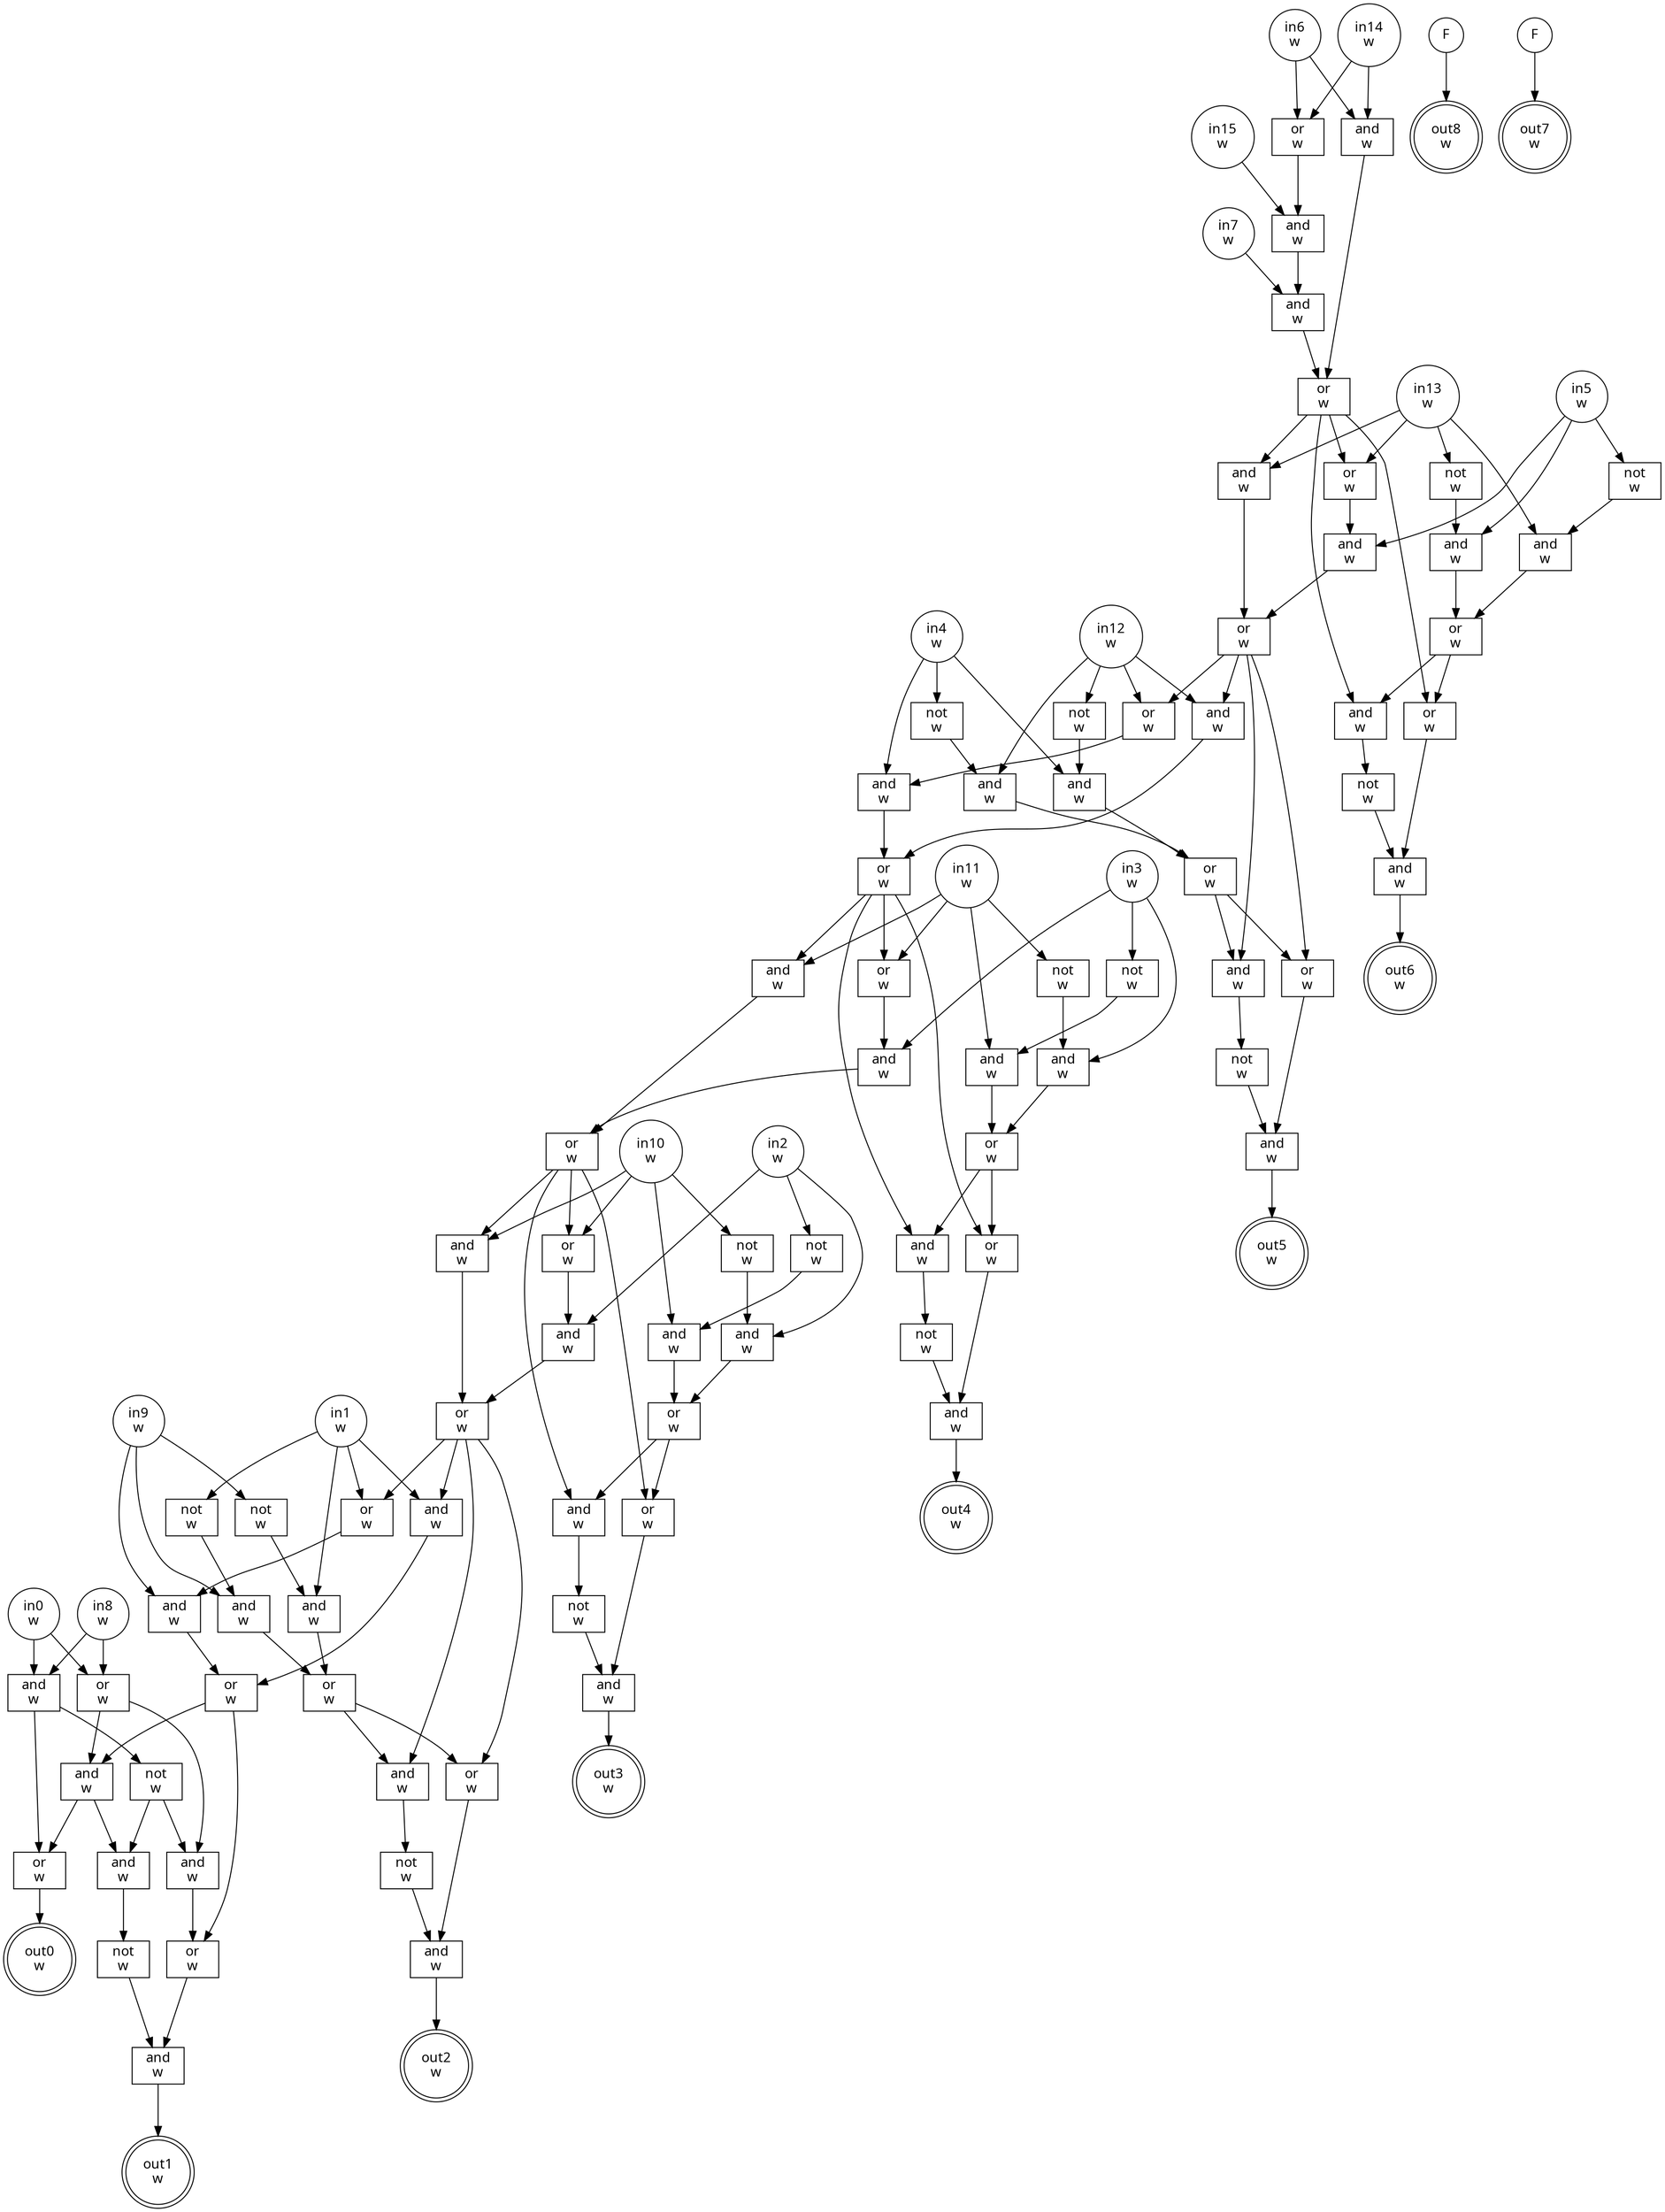 digraph circuit{
	node [style = filled, fillcolor = white,shape=rect, fontname=geneva]
	g0 [label="in0\nw",shape=circle,fillcolor=white]
	g1 [label="in1\nw",shape=circle,fillcolor=white]
	g2 [label="in2\nw",shape=circle,fillcolor=white]
	g3 [label="in3\nw",shape=circle,fillcolor=white]
	g4 [label="in4\nw",shape=circle,fillcolor=white]
	g5 [label="in5\nw",shape=circle,fillcolor=white]
	g6 [label="in6\nw",shape=circle,fillcolor=white]
	g7 [label="in7\nw",shape=circle,fillcolor=white]
	g8 [label="in8\nw",shape=circle,fillcolor=white]
	g9 [label="in9\nw",shape=circle,fillcolor=white]
	g10 [label="in10\nw",shape=circle,fillcolor=white]
	g11 [label="in11\nw",shape=circle,fillcolor=white]
	g12 [label="in12\nw",shape=circle,fillcolor=white]
	g13 [label="in13\nw",shape=circle,fillcolor=white]
	g14 [label="in14\nw",shape=circle,fillcolor=white]
	g15 [label="in15\nw",shape=circle,fillcolor=white]
	g16 [label="F",shape=circle,fillcolor=white]
	g17 [label="F",shape=circle,fillcolor=white]
	g18 [label="not\nw",fillcolor=white]
	g19 [label="not\nw",fillcolor=white]
	g20 [label="not\nw",fillcolor=white]
	g21 [label="not\nw",fillcolor=white]
	g22 [label="not\nw",fillcolor=white]
	g23 [label="or\nw",fillcolor=white]
	g24 [label="and\nw",fillcolor=white]
	g25 [label="and\nw",fillcolor=white]
	g26 [label="and\nw",fillcolor=white]
	g27 [label="or\nw",fillcolor=white]
	g28 [label="or\nw",fillcolor=white]
	g29 [label="and\nw",fillcolor=white]
	g30 [label="and\nw",fillcolor=white]
	g31 [label="and\nw",fillcolor=white]
	g32 [label="or\nw",fillcolor=white]
	g33 [label="or\nw",fillcolor=white]
	g34 [label="and\nw",fillcolor=white]
	g35 [label="not\nw",fillcolor=white]
	g36 [label="and\nw",fillcolor=white]
	g37 [label="or\nw",fillcolor=white]
	g38 [label="and\nw",fillcolor=white]
	g39 [label="not\nw",fillcolor=white]
	g40 [label="or\nw",fillcolor=white]
	g41 [label="and\nw",fillcolor=white]
	g42 [label="and\nw",fillcolor=white]
	g43 [label="and\nw",fillcolor=white]
	g44 [label="or\nw",fillcolor=white]
	g45 [label="or\nw",fillcolor=white]
	g46 [label="and\nw",fillcolor=white]
	g47 [label="not\nw",fillcolor=white]
	g48 [label="and\nw",fillcolor=white]
	g49 [label="or\nw",fillcolor=white]
	g50 [label="and\nw",fillcolor=white]
	g51 [label="not\nw",fillcolor=white]
	g52 [label="or\nw",fillcolor=white]
	g53 [label="and\nw",fillcolor=white]
	g54 [label="and\nw",fillcolor=white]
	g55 [label="and\nw",fillcolor=white]
	g56 [label="or\nw",fillcolor=white]
	g57 [label="or\nw",fillcolor=white]
	g58 [label="and\nw",fillcolor=white]
	g59 [label="not\nw",fillcolor=white]
	g60 [label="and\nw",fillcolor=white]
	g61 [label="or\nw",fillcolor=white]
	g62 [label="and\nw",fillcolor=white]
	g63 [label="not\nw",fillcolor=white]
	g64 [label="or\nw",fillcolor=white]
	g65 [label="and\nw",fillcolor=white]
	g66 [label="and\nw",fillcolor=white]
	g67 [label="and\nw",fillcolor=white]
	g68 [label="or\nw",fillcolor=white]
	g69 [label="not\nw",fillcolor=white]
	g70 [label="and\nw",fillcolor=white]
	g71 [label="or\nw",fillcolor=white]
	g72 [label="and\nw",fillcolor=white]
	g73 [label="not\nw",fillcolor=white]
	g74 [label="or\nw",fillcolor=white]
	g75 [label="and\nw",fillcolor=white]
	g76 [label="and\nw",fillcolor=white]
	g77 [label="or\nw",fillcolor=white]
	g78 [label="and\nw",fillcolor=white]
	g79 [label="and\nw",fillcolor=white]
	g80 [label="or\nw",fillcolor=white]
	g81 [label="not\nw",fillcolor=white]
	g82 [label="and\nw",fillcolor=white]
	g83 [label="or\nw",fillcolor=white]
	g84 [label="and\nw",fillcolor=white]
	g85 [label="not\nw",fillcolor=white]
	g86 [label="or\nw",fillcolor=white]
	g87 [label="and\nw",fillcolor=white]
	g88 [label="and\nw",fillcolor=white]
	g89 [label="not\nw",fillcolor=white]
	g90 [label="or\nw",fillcolor=white]
	g91 [label="and\nw",fillcolor=white]
	g92 [label="or\nw",fillcolor=white]
	g93 [label="and\nw",fillcolor=white]
	g94 [label="and\nw",fillcolor=white]
	g95 [label="not\nw",fillcolor=white]
	g96 [label="and\nw",fillcolor=white]
	g97 [label="or\nw",fillcolor=white]
	g98 [label="out0\nw",shape=doublecircle,fillcolor=white]
	g99 [label="out1\nw",shape=doublecircle,fillcolor=white]
	g100 [label="out2\nw",shape=doublecircle,fillcolor=white]
	g101 [label="out3\nw",shape=doublecircle,fillcolor=white]
	g102 [label="out4\nw",shape=doublecircle,fillcolor=white]
	g103 [label="out5\nw",shape=doublecircle,fillcolor=white]
	g104 [label="out6\nw",shape=doublecircle,fillcolor=white]
	g105 [label="out7\nw",shape=doublecircle,fillcolor=white]
	g106 [label="out8\nw",shape=doublecircle,fillcolor=white]
	edge [fontname=Geneva,fontcolor=forestgreen]
	g0->g88
	g0->g90
	g1->g76
	g1->g77
	g1->g79
	g1->g81
	g2->g66
	g2->g67
	g2->g69
	g3->g54
	g3->g55
	g3->g59
	g4->g42
	g4->g43
	g4->g47
	g5->g30
	g5->g31
	g5->g35
	g6->g23
	g6->g26
	g7->g25
	g8->g88
	g8->g90
	g9->g22
	g9->g78
	g9->g82
	g10->g21
	g10->g57
	g10->g58
	g10->g70
	g11->g20
	g11->g45
	g11->g46
	g11->g60
	g12->g19
	g12->g33
	g12->g34
	g12->g48
	g13->g18
	g13->g28
	g13->g29
	g13->g36
	g14->g23
	g14->g26
	g15->g24
	g16->g106
	g17->g105
	g18->g30
	g19->g42
	g20->g54
	g21->g66
	g22->g76
	g23->g24
	g24->g25
	g25->g27
	g26->g27
	g27->g28
	g27->g29
	g27->g38
	g27->g40
	g28->g31
	g29->g32
	g30->g37
	g31->g32
	g32->g33
	g32->g34
	g32->g50
	g32->g52
	g33->g43
	g34->g44
	g35->g36
	g36->g37
	g37->g38
	g37->g40
	g38->g39
	g39->g41
	g40->g41
	g41->g104
	g42->g49
	g43->g44
	g44->g45
	g44->g46
	g44->g62
	g44->g64
	g45->g55
	g46->g56
	g47->g48
	g48->g49
	g49->g50
	g49->g52
	g50->g51
	g51->g53
	g52->g53
	g53->g103
	g54->g61
	g55->g56
	g56->g57
	g56->g58
	g56->g72
	g56->g74
	g57->g67
	g58->g68
	g59->g60
	g60->g61
	g61->g62
	g61->g64
	g62->g63
	g63->g65
	g64->g65
	g65->g102
	g66->g71
	g67->g68
	g68->g77
	g68->g79
	g68->g84
	g68->g86
	g69->g70
	g70->g71
	g71->g72
	g71->g74
	g72->g73
	g73->g75
	g74->g75
	g75->g101
	g76->g83
	g77->g78
	g78->g80
	g79->g80
	g80->g92
	g80->g93
	g81->g82
	g82->g83
	g83->g84
	g83->g86
	g84->g85
	g85->g87
	g86->g87
	g87->g100
	g88->g89
	g88->g97
	g89->g91
	g89->g94
	g90->g91
	g90->g93
	g91->g92
	g92->g96
	g93->g94
	g93->g97
	g94->g95
	g95->g96
	g96->g99
	g97->g98
}